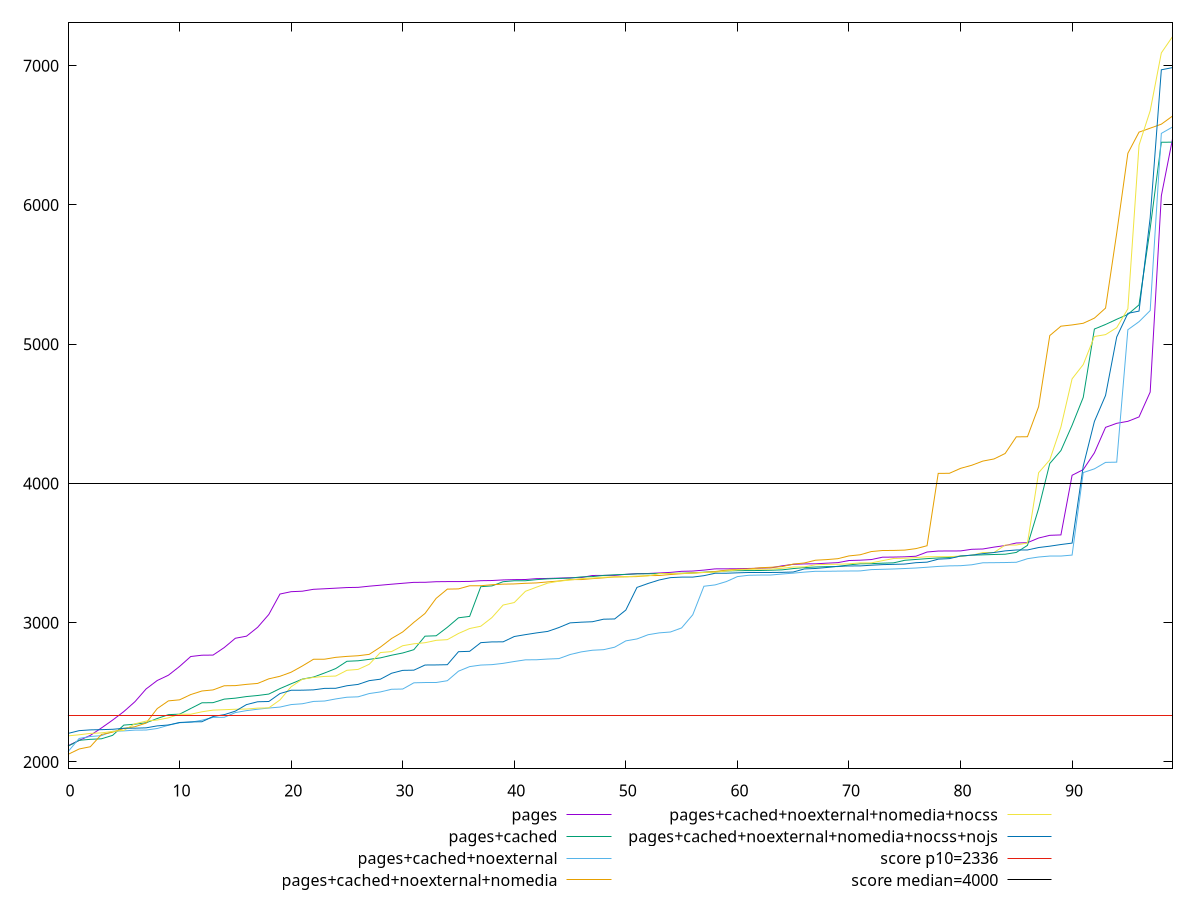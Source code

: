 reset

$pages <<EOF
0 2116.41
1 2154.645
2 2190.5205
3 2244.141
4 2300.474
5 2361.4865
6 2432.505
7 2524.0995000000003
8 2584.916
9 2622.7684999999997
10 2685.7955
11 2757.0265
12 2766.4190000000003
13 2767.2855
14 2821.124
15 2888.2384999999995
16 2903.127
17 2967.1535
18 3059.1920000000005
19 3205.796
20 3222.6440000000002
21 3226.102
22 3239.7260000000006
23 3243.65
24 3247.894
25 3252.3535
26 3253.718
27 3262.2380000000003
28 3269.1804999999995
29 3276.3319999999994
30 3282.9825
31 3289.6820000000007
32 3290.0119999999997
33 3294.296
34 3295.169999999999
35 3295.316
36 3296.527500000001
37 3301.5075
38 3302.888000000001
39 3307.124999999999
40 3309.3600000000006
41 3310.125
42 3316.3275000000003
43 3317.7059999999997
44 3320.0310000000004
45 3322.8205
46 3323.912
47 3338.9685
48 3339.6180000000004
49 3339.8885
50 3347.128499999999
51 3352.102
52 3353.3475
53 3357.237
54 3361.236
55 3368.9085000000005
56 3370.9125
57 3377.701500000001
58 3386.5200000000004
59 3386.875499999999
60 3387.4875
61 3389.4375000000005
62 3391.0265
63 3393.457500000001
64 3408.3525000000004
65 3418.9860000000003
66 3422.325
67 3422.806
68 3427.3965000000003
69 3431.1825
70 3446.4375
71 3448.875
72 3453.4575
73 3470.34
74 3471.1575
75 3473.0744999999997
76 3477.277499999999
77 3507.567
78 3514.566
79 3515.199999999999
80 3515.415
81 3527.125
82 3529.3035000000004
83 3542.799
84 3554.0474999999997
85 3572.3360000000002
86 3574.75
87 3608.0740000000005
88 3627.4699999999993
89 3630.3785000000007
90 4058.633
91 4099.608
92 4219.914
93 4402.965
94 4432.045
95 4446.188
96 4477.847
97 4656.356
98 6066.1984999999995
99 6473.8195
EOF

$pagesCached <<EOF
0 2112.602
1 2155.325
2 2162.2265
3 2166.1669999999995
4 2190.9775
5 2264.452
6 2270.9234999999994
7 2281.344
8 2311.9224999999997
9 2339.617
10 2342.95
11 2383.8160000000003
12 2424.567
13 2425.6035
14 2450.9524999999994
15 2457.929
16 2469.4089999999997
17 2477.0445
18 2487.38
19 2526.7154999999993
20 2561.2099999999996
21 2594.644
22 2609.3630000000003
23 2638.7945
24 2670.6635
25 2722.7985
26 2726.3825
27 2736.6724999999997
28 2747.2865
29 2766.34
30 2782.3565
31 2806.0950000000003
32 2903.181
33 2905.9795000000004
34 2966.8405
35 3035.0909999999994
36 3045.2299999999996
37 3258.5755
38 3264.1794999999997
39 3294.4089999999997
40 3301.0915
41 3301.25
42 3309.1609999999996
43 3314.8295
44 3317.9525000000003
45 3320.0924999999997
46 3328.8450000000003
47 3331.0705
48 3339.151
49 3344.1865
50 3347.0845
51 3350.7649999999994
52 3351.3125
53 3352.9035000000003
54 3353.785999999999
55 3354.6575
56 3357.964
57 3362.4924999999994
58 3365.973499999999
59 3371.567
60 3373.6594999999993
61 3374.4159999999997
62 3374.6745
63 3376.7045
64 3379.4350000000004
65 3388.602
66 3395.781
67 3399.9915
68 3402.5035000000007
69 3402.9275
70 3415.1
71 3422.9789999999994
72 3424.04
73 3427.455
74 3429.830999999999
75 3448.1300000000006
76 3454.122500000001
77 3460.1055
78 3465.0915
79 3468.5155
80 3477.6845
81 3485.0045
82 3487.2129999999997
83 3489.792
84 3491.7704999999996
85 3504.4525000000003
86 3555.4174999999996
87 3819.907
88 4143.368
89 4236.3769999999995
90 4417.865
91 4618.4295
92 5109.0415
93 5142.062
94 5179.177999999999
95 5214.487
96 5282.785
97 5831.736
98 6450.752
99 6451.137999999999
EOF

$pagesCachedNoexternal <<EOF
0 2073.3050000000003
1 2168.704
2 2182.3225
3 2188.8605000000002
4 2220.0485
5 2222.6735
6 2228.415
7 2228.9165
8 2240.171
9 2263.481500000001
10 2281.6165
11 2284.873
12 2299.3635000000004
13 2320.0215
14 2320.2325
15 2354.3205
16 2368.3499999999995
17 2378.5715
18 2387.0535
19 2393.9175
20 2411.8795
21 2417.6449999999995
22 2434.4494999999997
23 2437.3665
24 2452.3945000000003
25 2464.63
26 2467.548
27 2491.027
28 2502.634
29 2521.8684999999996
30 2523.4689999999996
31 2568.1524999999997
32 2570.184
33 2570.288
34 2583.241499999999
35 2651.7829999999994
36 2684.5164999999997
37 2695.6674999999996
38 2698.691
39 2707.8910000000005
40 2721.1989999999996
41 2733.1004999999996
42 2733.8045
43 2738.8780000000006
44 2742.087000000001
45 2771.3005000000003
46 2790.1675000000005
47 2802.0465000000004
48 2806.1384999999996
49 2824.1459999999997
50 2869.3725
51 2883.291
52 2913.6339999999996
53 2926.8765000000003
54 2933.1500000000005
55 2962.456
56 3056.9455
57 3261.7380000000003
58 3271.351
59 3294.9664999999995
60 3331.0035000000003
61 3340.4660000000003
62 3341.9745000000003
63 3342.4574999999995
64 3349.4980000000005
65 3355.825
66 3363.13
67 3369.13
68 3369.312
69 3370.354
70 3371.1849999999995
71 3371.7829999999994
72 3381.1520000000005
73 3383.4295
74 3385.7129999999997
75 3389.0735000000004
76 3392.6710000000003
77 3398.2124999999996
78 3404.0925
79 3408.1075
80 3409.2874999999995
81 3415.7975
82 3430.22
83 3430.9764999999998
84 3432.057
85 3433.8345
86 3459.508
87 3471.6135
88 3478.5060000000003
89 3478.577999999999
90 3485.5694999999996
91 4078.219
92 4104.939
93 4151.373000000001
94 4152.951999999999
95 5104.327
96 5161.847
97 5241.7445
98 6514.478999999999
99 6559.849
EOF

$pagesCachedNoexternalNomedia <<EOF
0 2053.962
1 2092.973
2 2108.984
3 2197.37
4 2213.7379999999994
5 2240.525
6 2252.9094999999998
7 2279.0979999999995
8 2383.277
9 2438.4325
10 2446.009
11 2483.824
12 2509.3885
13 2517.2084999999997
14 2546.9110000000005
15 2548.0675
16 2557.0110000000004
17 2563.811
18 2596.855
19 2615.157
20 2644.3645000000006
21 2688.8014999999996
22 2737.2439999999992
23 2737.7935
24 2751.076
25 2757.9455
26 2762.5920000000006
27 2772.5195000000003
28 2824.6094999999996
29 2886.2684999999997
30 2933.4105
31 3002.3489999999993
32 3066.3774999999996
33 3175.0470000000005
34 3241.0539999999996
35 3242.7125
36 3265.1609999999996
37 3265.4200000000005
38 3272.5880000000006
39 3276.781
40 3278.3824999999997
41 3282.8845
42 3285.723
43 3292.8405
44 3299.4585
45 3309.3445
46 3309.5989999999997
47 3316.3914999999997
48 3322.174
49 3328.83
50 3329.715
51 3331.082999999999
52 3338.2635
53 3338.8199999999997
54 3345.9430000000007
55 3352.0089999999996
56 3357.0235
57 3360.4460000000004
58 3367.6165
59 3376.9724999999994
60 3382.8575
61 3385.4900000000007
62 3394.4399999999996
63 3398.1040000000003
64 3402.6624999999995
65 3420.9309999999996
66 3428.893
67 3448.639
68 3453.0605
69 3459.6470000000004
70 3479.5615
71 3487.7695
72 3510.8045
73 3518.3585000000003
74 3518.9184999999998
75 3521.323
76 3531.953
77 3552.6725
78 4072.3750000000005
79 4072.8505000000005
80 4108.411
81 4130.5215
82 4160.6404999999995
83 4175.952
84 4215.3015000000005
85 4334.630499999999
86 4335.6539999999995
87 4551.3405
88 5062.231
89 5129.544500000001
90 5138.5650000000005
91 5150.460499999999
92 5187.4505
93 5259.486499999999
94 5797.698999999999
95 6371.445
96 6523.274
97 6551.6505
98 6580.5340000000015
99 6638.604000000001
EOF

$pagesCachedNoexternalNomediaNocss <<EOF
0 2187.0145
1 2194.9405
2 2204.7619999999997
3 2208.5915000000005
4 2219.1459999999997
5 2226.4895
6 2273.9365000000003
7 2293.1865000000003
8 2300.9155
9 2316.639
10 2342.3585000000003
11 2342.56
12 2359.957
13 2371.9759999999997
14 2375.071
15 2378.3179999999998
16 2379.8525
17 2386.442
18 2388.3679999999995
19 2445.3089999999997
20 2539.8075
21 2593.699
22 2606.9320000000002
23 2614.0685
24 2616.8179999999998
25 2658.0874999999996
26 2664.4080000000004
27 2701.2995
28 2785.4745000000003
29 2792.442499999999
30 2834.5185
31 2848.356
32 2856.1355000000003
33 2873.228
34 2878.1855000000005
35 2922.6175
36 2958.054
37 2974.637
38 3036.973
39 3126.6515
40 3144.7695000000003
41 3225.4984999999997
42 3255.457
43 3284.1450000000004
44 3297.861000000001
45 3306.3585000000003
46 3316.49
47 3320.259
48 3326.7124999999996
49 3328.3520000000003
50 3330.337
51 3335.0095
52 3335.8624999999997
53 3352.5299999999997
54 3352.7355000000002
55 3354.8549999999996
56 3356.6165
57 3361.2599999999998
58 3362.9454999999994
59 3370.997
60 3379.1564999999996
61 3383.2225000000003
62 3384.1569999999997
63 3384.893
64 3390.62
65 3399.9204999999997
66 3400.602500000001
67 3416.1665000000003
68 3418.5655
69 3419.4649999999997
70 3422.9825
71 3429.54
72 3429.5965
73 3445.3269999999993
74 3461.1025
75 3462.8385
76 3467.5040000000004
77 3473.5970000000007
78 3473.899
79 3474.1610000000005
80 3478.4979999999996
81 3483.9079999999994
82 3503.7225
83 3504.0054999999993
84 3557.676
85 3557.8899999999994
86 3572.396
87 4077.1719999999996
88 4168.9855
89 4406.0244999999995
90 4751.3295
91 4854.095499999999
92 5055.606
93 5068.956999999999
94 5119.058500000001
95 5254.196
96 6429.503000000001
97 6676.398
98 7092.328000000001
99 7209.048999999999
EOF

$pagesCachedNoexternalNomediaNocssNojs <<EOF
0 2204.571
1 2224.6625
2 2230.0594999999994
3 2231.781
4 2234.355
5 2241.487
6 2242.432
7 2244.7245000000003
8 2258.832
9 2265.2985000000003
10 2283.1250000000005
11 2287.4669999999996
12 2288.6355000000003
13 2326.1575000000003
14 2339.3864999999996
15 2364.8469999999998
16 2411.7294999999995
17 2432.0350000000003
18 2434.031
19 2491.1445
20 2514.6589999999997
21 2515.1769999999997
22 2517.553
23 2528.165
24 2528.9115
25 2547.0925
26 2556.693
27 2583.792
28 2594.1585
29 2636.7999999999997
30 2657.5885000000003
31 2659.045
32 2695.9945
33 2696.5755
34 2698.2299999999996
35 2791.7025000000003
36 2794.2604999999994
37 2856.6375
38 2862
39 2862.4755000000005
40 2900.6645
41 2914.1850000000004
42 2926.681
43 2937.379
44 2965.1305
45 2998.6574999999993
46 3003.5629999999996
47 3006.8014999999996
48 3024.989
49 3026.868
50 3090.7695000000003
51 3253.553
52 3281.87
53 3306.943
54 3323.6499999999996
55 3327.1890000000003
56 3327.4545
57 3337.69
58 3355.043
59 3355.2365
60 3358.0975
61 3360.445
62 3360.5209999999997
63 3360.6359999999995
64 3361.4635000000007
65 3364.0125
66 3386.0785
67 3389.3269999999993
68 3396.3815000000004
69 3405.0689999999995
70 3407.545
71 3407.6935000000003
72 3412.7635
73 3417.0575
74 3418.983
75 3421.188
76 3430.9324999999994
77 3434.749
78 3456.2749999999996
79 3460.1014999999998
80 3478.952
81 3484.7645000000007
82 3495.683
83 3503.9
84 3515.693
85 3522.0465000000004
86 3522.4010000000007
87 3539.7765
88 3549.514
89 3561.45
90 3571.5834999999997
91 4124.911999999999
92 4445.1275
93 4632.282499999999
94 5052.0335
95 5221.789000000001
96 5237.869
97 5908.641
98 6971.029500000001
99 6986.6535
EOF

set key outside below
set xrange [0:99]
set yrange [1950.86026:7312.150739999999]
set trange [1950.86026:7312.150739999999]
set terminal svg size 640, 600 enhanced background rgb 'white'
set output "reprap/first-contentful-paint/comparison/sorted/all_raw.svg"

plot $pages title "pages" with line, \
     $pagesCached title "pages+cached" with line, \
     $pagesCachedNoexternal title "pages+cached+noexternal" with line, \
     $pagesCachedNoexternalNomedia title "pages+cached+noexternal+nomedia" with line, \
     $pagesCachedNoexternalNomediaNocss title "pages+cached+noexternal+nomedia+nocss" with line, \
     $pagesCachedNoexternalNomediaNocssNojs title "pages+cached+noexternal+nomedia+nocss+nojs" with line, \
     2336 title "score p10=2336", \
     4000 title "score median=4000"

reset
